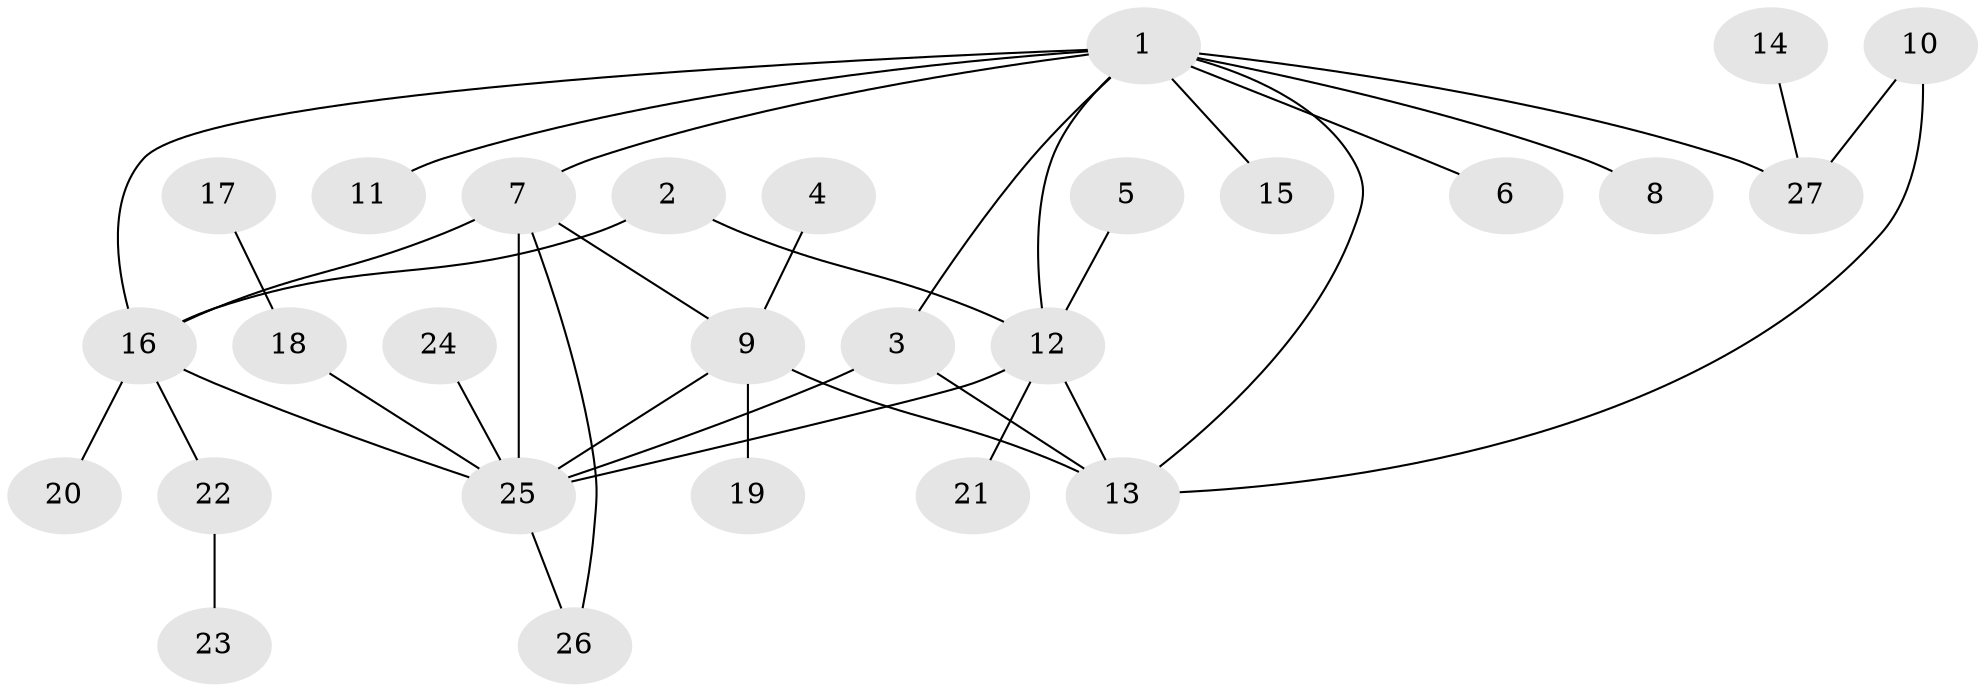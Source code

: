 // original degree distribution, {3: 0.1509433962264151, 8: 0.018867924528301886, 6: 0.03773584905660377, 2: 0.24528301886792453, 7: 0.018867924528301886, 5: 0.018867924528301886, 9: 0.018867924528301886, 4: 0.05660377358490566, 1: 0.4339622641509434}
// Generated by graph-tools (version 1.1) at 2025/50/03/09/25 03:50:36]
// undirected, 27 vertices, 37 edges
graph export_dot {
graph [start="1"]
  node [color=gray90,style=filled];
  1;
  2;
  3;
  4;
  5;
  6;
  7;
  8;
  9;
  10;
  11;
  12;
  13;
  14;
  15;
  16;
  17;
  18;
  19;
  20;
  21;
  22;
  23;
  24;
  25;
  26;
  27;
  1 -- 3 [weight=1.0];
  1 -- 6 [weight=1.0];
  1 -- 7 [weight=1.0];
  1 -- 8 [weight=1.0];
  1 -- 11 [weight=1.0];
  1 -- 12 [weight=1.0];
  1 -- 13 [weight=1.0];
  1 -- 15 [weight=1.0];
  1 -- 16 [weight=1.0];
  1 -- 27 [weight=1.0];
  2 -- 12 [weight=1.0];
  2 -- 16 [weight=1.0];
  3 -- 13 [weight=1.0];
  3 -- 25 [weight=1.0];
  4 -- 9 [weight=1.0];
  5 -- 12 [weight=1.0];
  7 -- 9 [weight=1.0];
  7 -- 16 [weight=1.0];
  7 -- 25 [weight=1.0];
  7 -- 26 [weight=1.0];
  9 -- 13 [weight=1.0];
  9 -- 19 [weight=1.0];
  9 -- 25 [weight=1.0];
  10 -- 13 [weight=1.0];
  10 -- 27 [weight=1.0];
  12 -- 13 [weight=1.0];
  12 -- 21 [weight=1.0];
  12 -- 25 [weight=1.0];
  14 -- 27 [weight=1.0];
  16 -- 20 [weight=1.0];
  16 -- 22 [weight=1.0];
  16 -- 25 [weight=1.0];
  17 -- 18 [weight=1.0];
  18 -- 25 [weight=1.0];
  22 -- 23 [weight=1.0];
  24 -- 25 [weight=1.0];
  25 -- 26 [weight=1.0];
}
